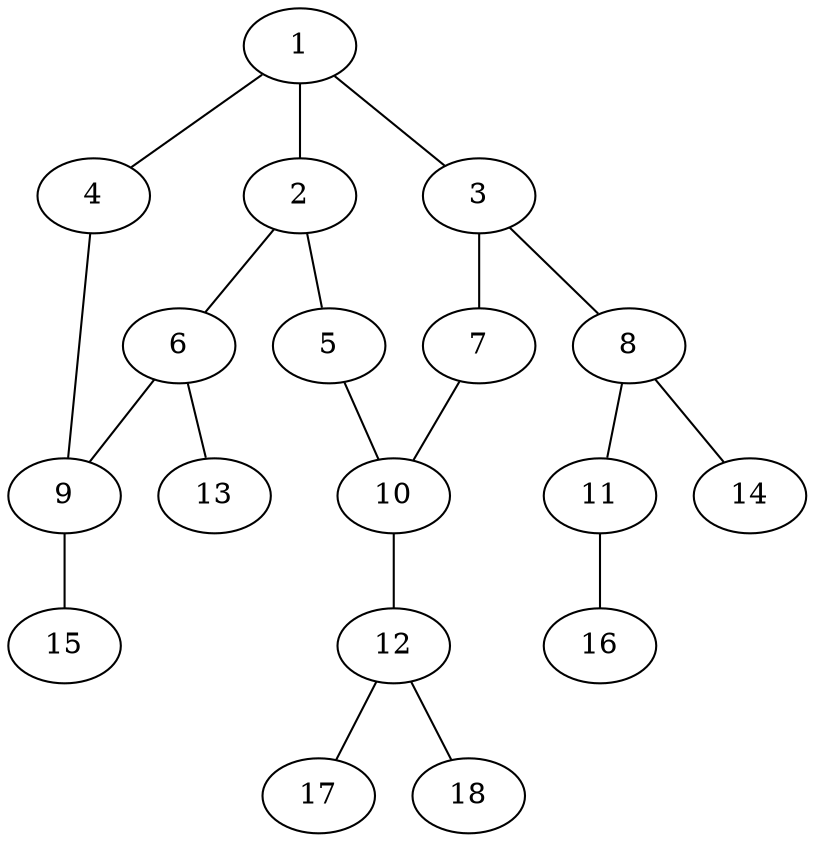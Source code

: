 graph molecule_423 {
	1	 [chem=C];
	2	 [chem=C];
	1 -- 2	 [valence=2];
	3	 [chem=C];
	1 -- 3	 [valence=1];
	4	 [chem=N];
	1 -- 4	 [valence=1];
	5	 [chem=N];
	2 -- 5	 [valence=1];
	6	 [chem=N];
	2 -- 6	 [valence=1];
	7	 [chem=N];
	3 -- 7	 [valence=2];
	8	 [chem=N];
	3 -- 8	 [valence=1];
	9	 [chem=C];
	4 -- 9	 [valence=2];
	10	 [chem=C];
	5 -- 10	 [valence=2];
	6 -- 9	 [valence=1];
	13	 [chem=H];
	6 -- 13	 [valence=1];
	7 -- 10	 [valence=1];
	11	 [chem=O];
	8 -- 11	 [valence=1];
	14	 [chem=H];
	8 -- 14	 [valence=1];
	15	 [chem=H];
	9 -- 15	 [valence=1];
	12	 [chem=N];
	10 -- 12	 [valence=1];
	16	 [chem=H];
	11 -- 16	 [valence=1];
	17	 [chem=H];
	12 -- 17	 [valence=1];
	18	 [chem=H];
	12 -- 18	 [valence=1];
}
